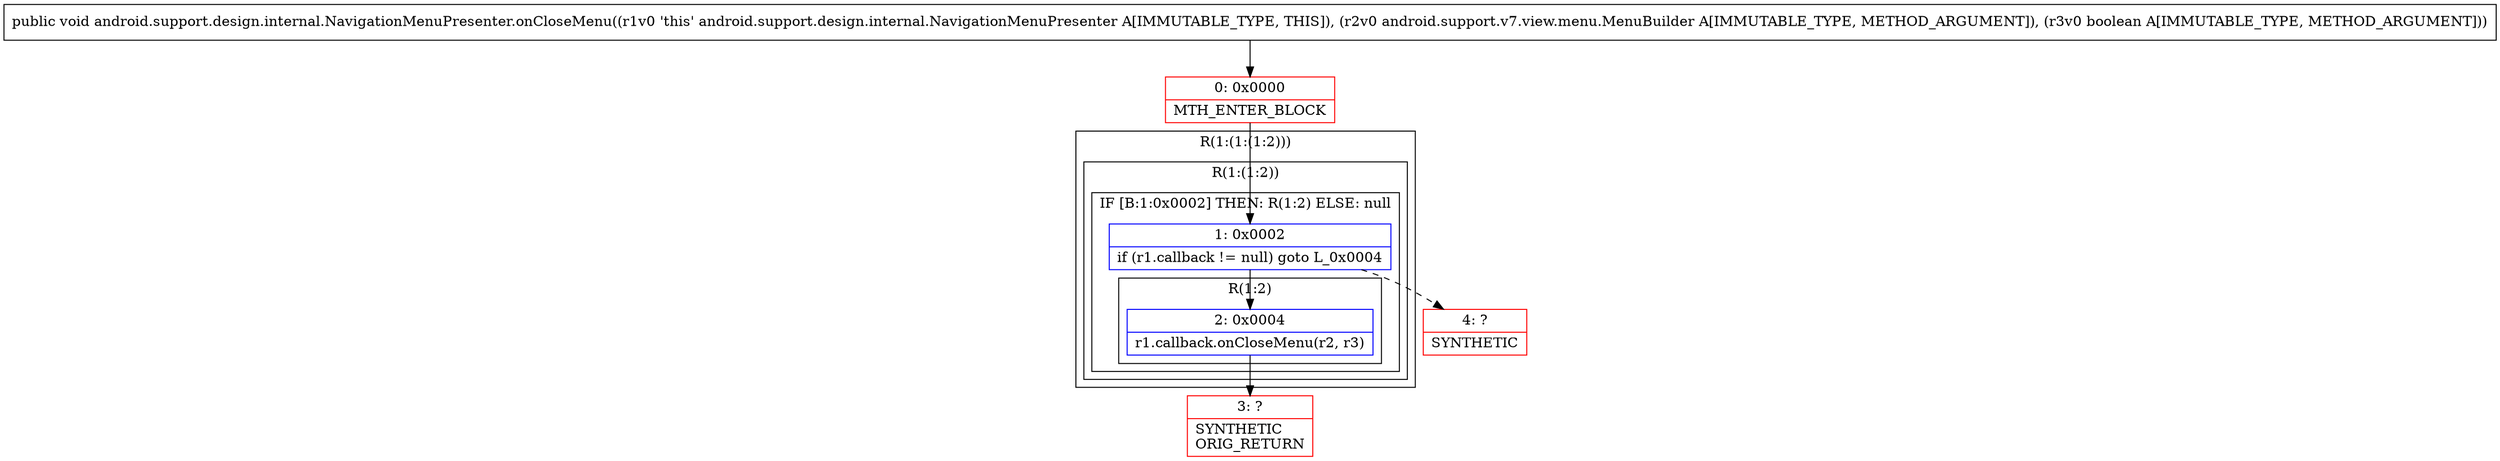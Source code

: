 digraph "CFG forandroid.support.design.internal.NavigationMenuPresenter.onCloseMenu(Landroid\/support\/v7\/view\/menu\/MenuBuilder;Z)V" {
subgraph cluster_Region_853098476 {
label = "R(1:(1:(1:2)))";
node [shape=record,color=blue];
subgraph cluster_Region_1803395490 {
label = "R(1:(1:2))";
node [shape=record,color=blue];
subgraph cluster_IfRegion_1350910265 {
label = "IF [B:1:0x0002] THEN: R(1:2) ELSE: null";
node [shape=record,color=blue];
Node_1 [shape=record,label="{1\:\ 0x0002|if (r1.callback != null) goto L_0x0004\l}"];
subgraph cluster_Region_240311701 {
label = "R(1:2)";
node [shape=record,color=blue];
Node_2 [shape=record,label="{2\:\ 0x0004|r1.callback.onCloseMenu(r2, r3)\l}"];
}
}
}
}
Node_0 [shape=record,color=red,label="{0\:\ 0x0000|MTH_ENTER_BLOCK\l}"];
Node_3 [shape=record,color=red,label="{3\:\ ?|SYNTHETIC\lORIG_RETURN\l}"];
Node_4 [shape=record,color=red,label="{4\:\ ?|SYNTHETIC\l}"];
MethodNode[shape=record,label="{public void android.support.design.internal.NavigationMenuPresenter.onCloseMenu((r1v0 'this' android.support.design.internal.NavigationMenuPresenter A[IMMUTABLE_TYPE, THIS]), (r2v0 android.support.v7.view.menu.MenuBuilder A[IMMUTABLE_TYPE, METHOD_ARGUMENT]), (r3v0 boolean A[IMMUTABLE_TYPE, METHOD_ARGUMENT])) }"];
MethodNode -> Node_0;
Node_1 -> Node_2;
Node_1 -> Node_4[style=dashed];
Node_2 -> Node_3;
Node_0 -> Node_1;
}

